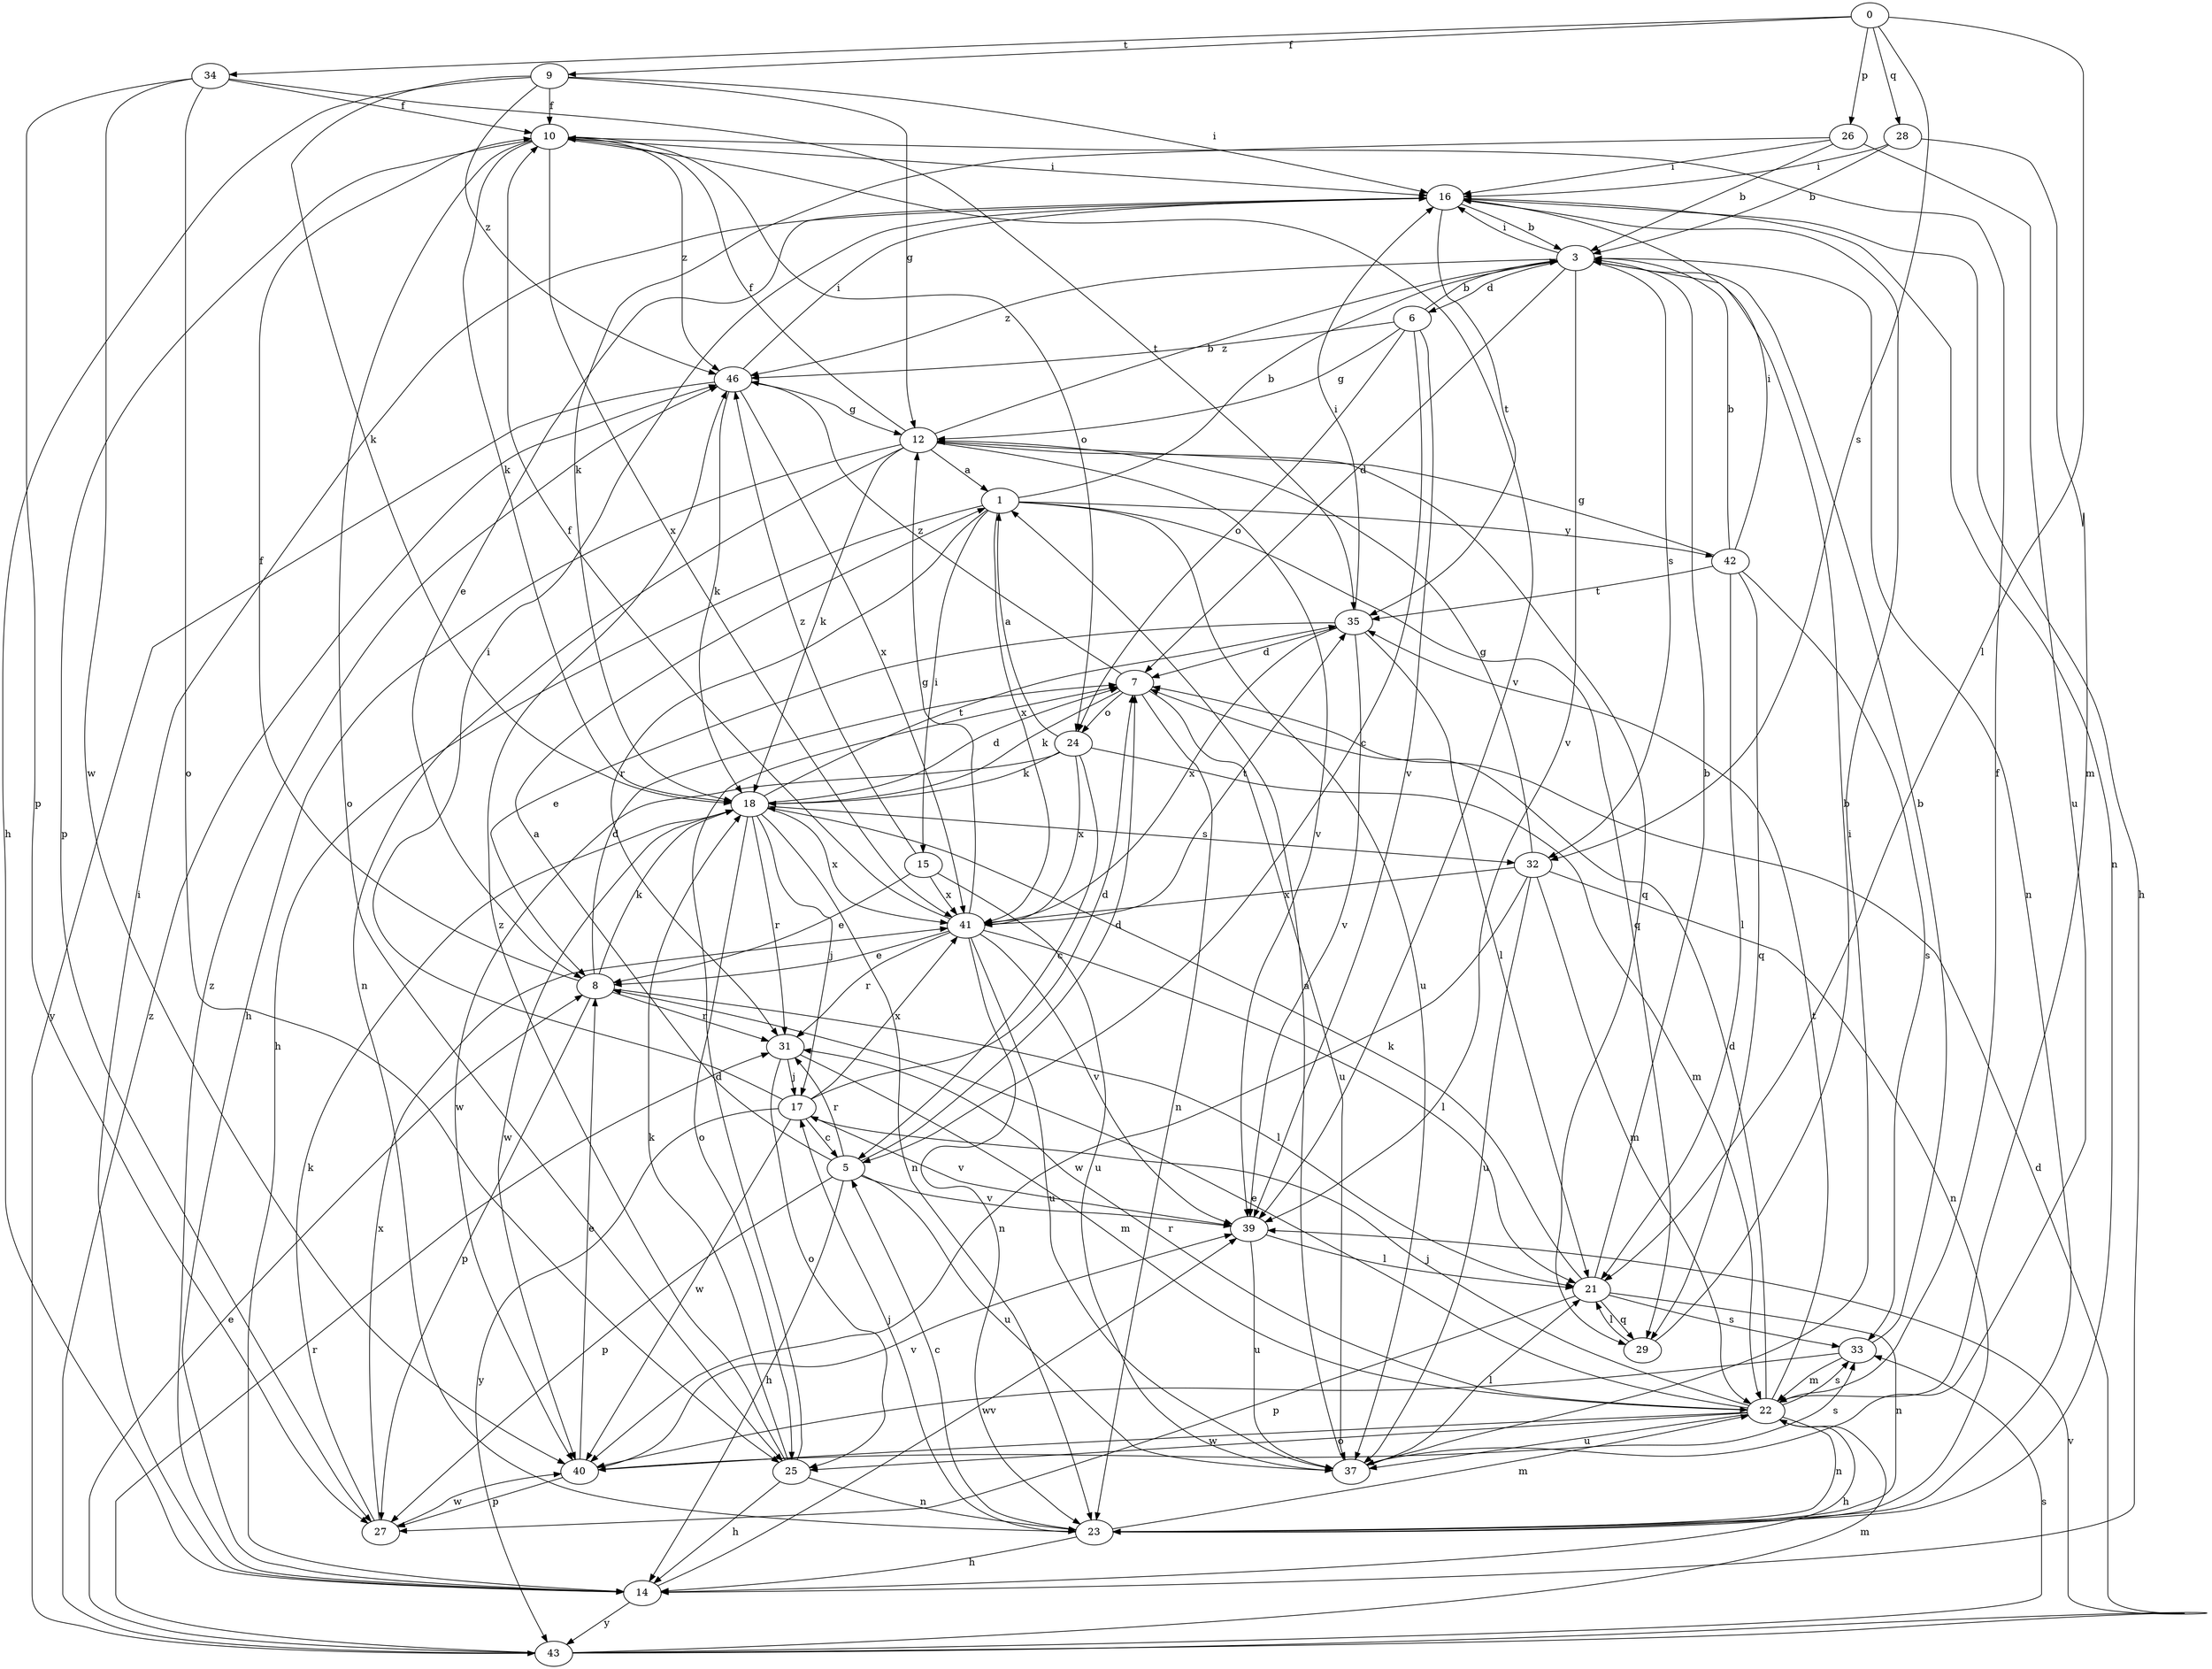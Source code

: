 strict digraph  {
0;
1;
3;
5;
6;
7;
8;
9;
10;
12;
14;
15;
16;
17;
18;
21;
22;
23;
24;
25;
26;
27;
28;
29;
31;
32;
33;
34;
35;
37;
39;
40;
41;
42;
43;
46;
0 -> 9  [label=f];
0 -> 21  [label=l];
0 -> 26  [label=p];
0 -> 28  [label=q];
0 -> 32  [label=s];
0 -> 34  [label=t];
1 -> 3  [label=b];
1 -> 14  [label=h];
1 -> 15  [label=i];
1 -> 29  [label=q];
1 -> 31  [label=r];
1 -> 37  [label=u];
1 -> 41  [label=x];
1 -> 42  [label=y];
3 -> 6  [label=d];
3 -> 7  [label=d];
3 -> 16  [label=i];
3 -> 23  [label=n];
3 -> 32  [label=s];
3 -> 39  [label=v];
3 -> 46  [label=z];
5 -> 1  [label=a];
5 -> 7  [label=d];
5 -> 14  [label=h];
5 -> 27  [label=p];
5 -> 31  [label=r];
5 -> 37  [label=u];
5 -> 39  [label=v];
6 -> 3  [label=b];
6 -> 5  [label=c];
6 -> 12  [label=g];
6 -> 24  [label=o];
6 -> 39  [label=v];
6 -> 46  [label=z];
7 -> 18  [label=k];
7 -> 23  [label=n];
7 -> 24  [label=o];
7 -> 37  [label=u];
7 -> 46  [label=z];
8 -> 7  [label=d];
8 -> 10  [label=f];
8 -> 18  [label=k];
8 -> 21  [label=l];
8 -> 27  [label=p];
8 -> 31  [label=r];
9 -> 10  [label=f];
9 -> 12  [label=g];
9 -> 14  [label=h];
9 -> 16  [label=i];
9 -> 18  [label=k];
9 -> 46  [label=z];
10 -> 16  [label=i];
10 -> 18  [label=k];
10 -> 24  [label=o];
10 -> 25  [label=o];
10 -> 27  [label=p];
10 -> 39  [label=v];
10 -> 41  [label=x];
10 -> 46  [label=z];
12 -> 1  [label=a];
12 -> 3  [label=b];
12 -> 10  [label=f];
12 -> 14  [label=h];
12 -> 18  [label=k];
12 -> 23  [label=n];
12 -> 29  [label=q];
12 -> 39  [label=v];
14 -> 16  [label=i];
14 -> 39  [label=v];
14 -> 43  [label=y];
14 -> 46  [label=z];
15 -> 8  [label=e];
15 -> 37  [label=u];
15 -> 41  [label=x];
15 -> 46  [label=z];
16 -> 3  [label=b];
16 -> 8  [label=e];
16 -> 14  [label=h];
16 -> 23  [label=n];
16 -> 35  [label=t];
17 -> 5  [label=c];
17 -> 7  [label=d];
17 -> 16  [label=i];
17 -> 39  [label=v];
17 -> 40  [label=w];
17 -> 41  [label=x];
17 -> 43  [label=y];
18 -> 7  [label=d];
18 -> 17  [label=j];
18 -> 23  [label=n];
18 -> 25  [label=o];
18 -> 31  [label=r];
18 -> 32  [label=s];
18 -> 35  [label=t];
18 -> 40  [label=w];
18 -> 41  [label=x];
21 -> 3  [label=b];
21 -> 18  [label=k];
21 -> 23  [label=n];
21 -> 27  [label=p];
21 -> 29  [label=q];
21 -> 33  [label=s];
22 -> 7  [label=d];
22 -> 8  [label=e];
22 -> 10  [label=f];
22 -> 14  [label=h];
22 -> 17  [label=j];
22 -> 23  [label=n];
22 -> 25  [label=o];
22 -> 31  [label=r];
22 -> 33  [label=s];
22 -> 35  [label=t];
22 -> 37  [label=u];
22 -> 40  [label=w];
23 -> 5  [label=c];
23 -> 14  [label=h];
23 -> 17  [label=j];
23 -> 22  [label=m];
24 -> 1  [label=a];
24 -> 5  [label=c];
24 -> 18  [label=k];
24 -> 22  [label=m];
24 -> 40  [label=w];
24 -> 41  [label=x];
25 -> 7  [label=d];
25 -> 14  [label=h];
25 -> 18  [label=k];
25 -> 23  [label=n];
25 -> 46  [label=z];
26 -> 3  [label=b];
26 -> 16  [label=i];
26 -> 18  [label=k];
26 -> 37  [label=u];
27 -> 18  [label=k];
27 -> 40  [label=w];
27 -> 41  [label=x];
28 -> 3  [label=b];
28 -> 16  [label=i];
28 -> 22  [label=m];
29 -> 3  [label=b];
29 -> 21  [label=l];
31 -> 17  [label=j];
31 -> 22  [label=m];
31 -> 25  [label=o];
32 -> 12  [label=g];
32 -> 22  [label=m];
32 -> 23  [label=n];
32 -> 37  [label=u];
32 -> 40  [label=w];
32 -> 41  [label=x];
33 -> 3  [label=b];
33 -> 22  [label=m];
33 -> 40  [label=w];
34 -> 10  [label=f];
34 -> 25  [label=o];
34 -> 27  [label=p];
34 -> 35  [label=t];
34 -> 40  [label=w];
35 -> 7  [label=d];
35 -> 8  [label=e];
35 -> 16  [label=i];
35 -> 21  [label=l];
35 -> 39  [label=v];
35 -> 41  [label=x];
37 -> 1  [label=a];
37 -> 16  [label=i];
37 -> 21  [label=l];
39 -> 21  [label=l];
39 -> 37  [label=u];
40 -> 8  [label=e];
40 -> 27  [label=p];
40 -> 33  [label=s];
40 -> 39  [label=v];
41 -> 8  [label=e];
41 -> 10  [label=f];
41 -> 12  [label=g];
41 -> 21  [label=l];
41 -> 23  [label=n];
41 -> 31  [label=r];
41 -> 35  [label=t];
41 -> 37  [label=u];
41 -> 39  [label=v];
42 -> 3  [label=b];
42 -> 12  [label=g];
42 -> 16  [label=i];
42 -> 21  [label=l];
42 -> 29  [label=q];
42 -> 33  [label=s];
42 -> 35  [label=t];
43 -> 7  [label=d];
43 -> 8  [label=e];
43 -> 22  [label=m];
43 -> 31  [label=r];
43 -> 33  [label=s];
43 -> 39  [label=v];
43 -> 46  [label=z];
46 -> 12  [label=g];
46 -> 16  [label=i];
46 -> 18  [label=k];
46 -> 41  [label=x];
46 -> 43  [label=y];
}
